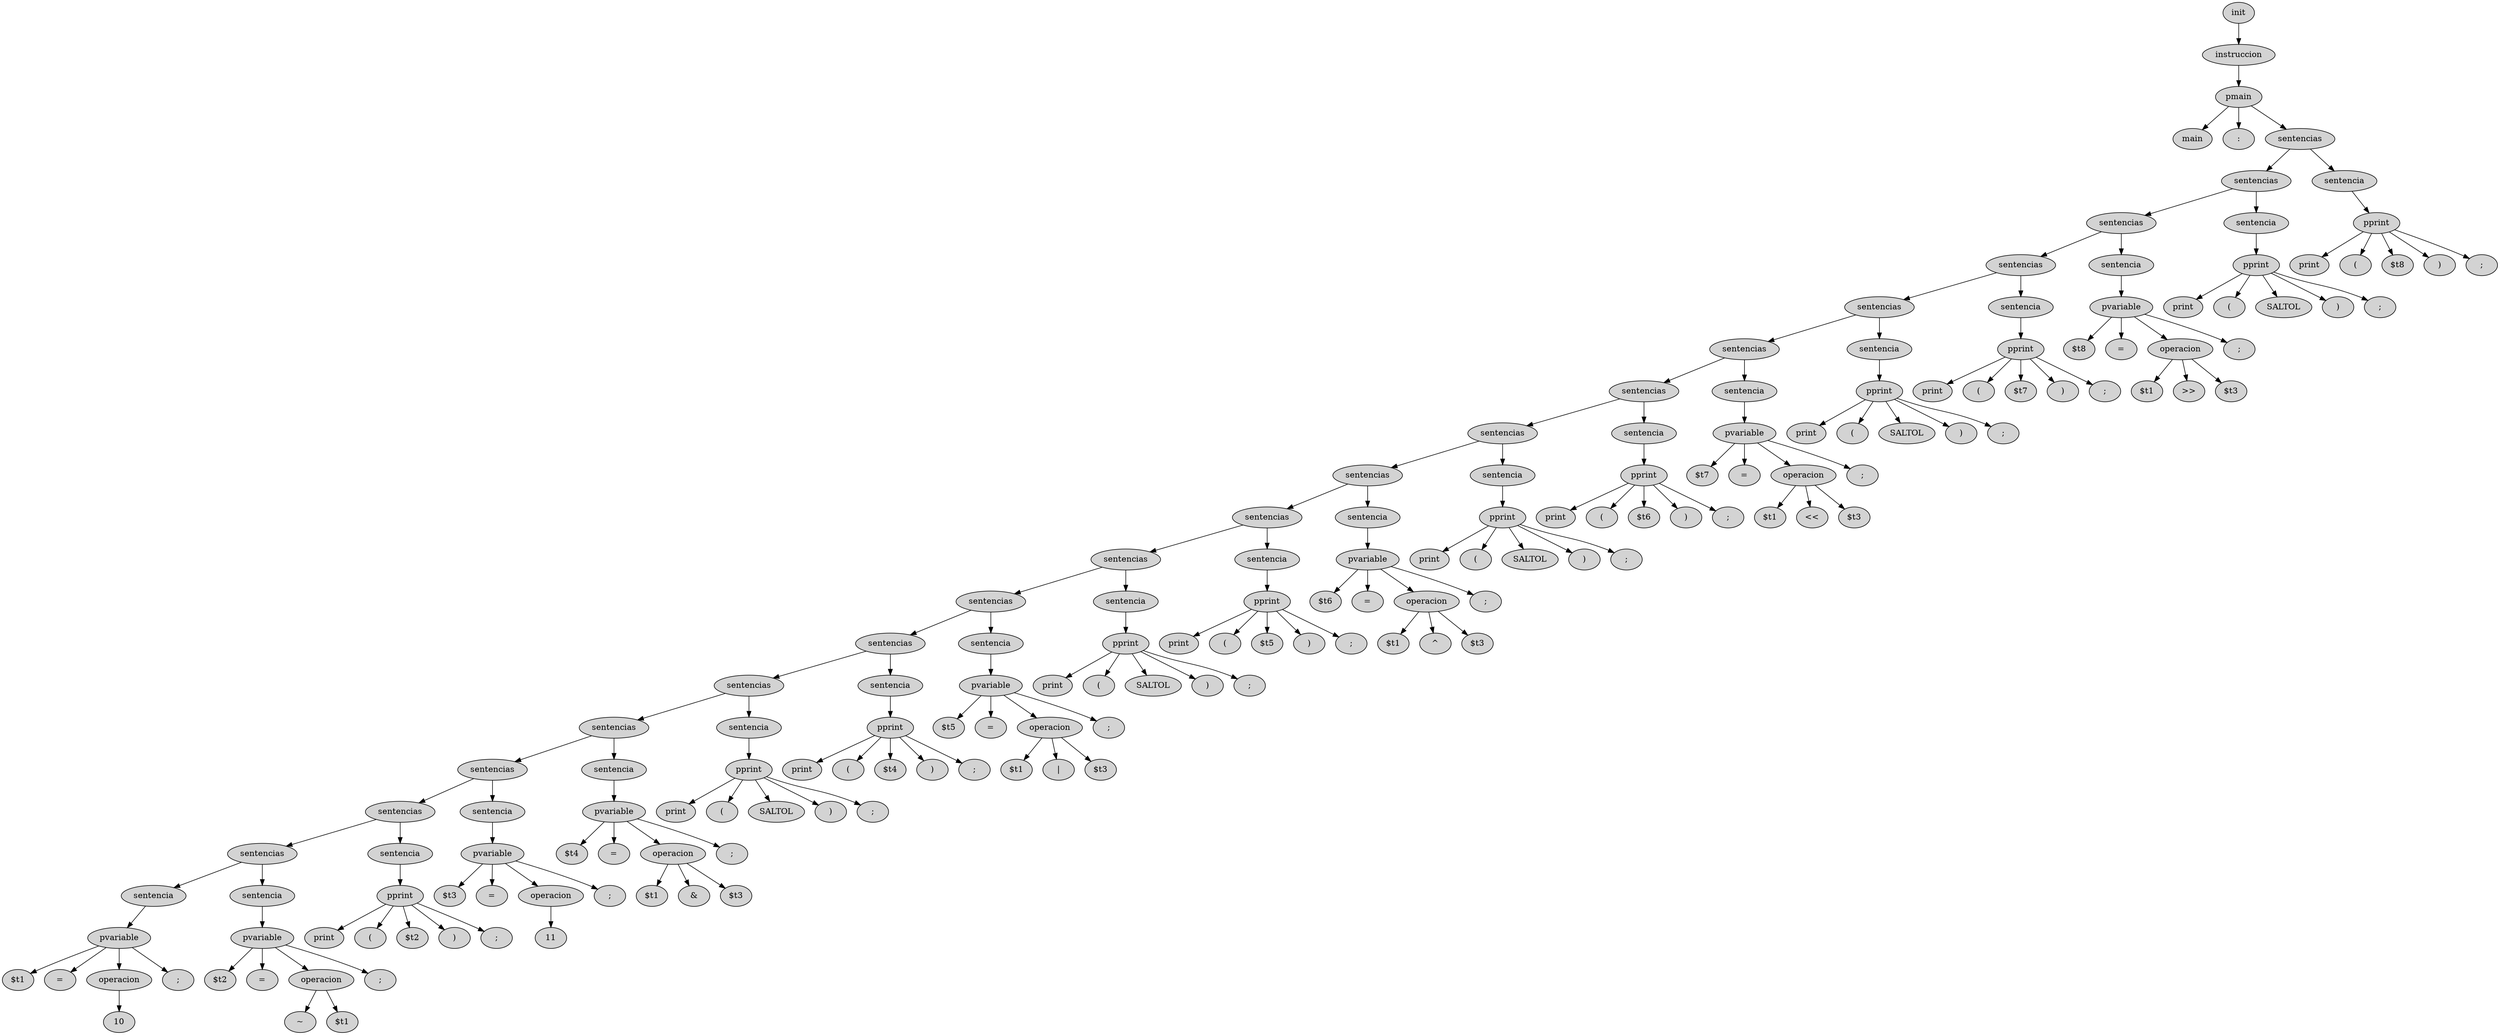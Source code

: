 digraph{ 
167[style = "filled" ; label = "init"] 
166[style = "filled" ; label = "instruccion"] 
163[style = "filled" ; label = "pmain"] 
164[style = "filled" ; label = "main"] 
165[style = "filled" ; label = ":"] 
162[style = "filled" ; label = "sentencias"] 
154[style = "filled" ; label = "sentencias"] 
146[style = "filled" ; label = "sentencias"] 
136[style = "filled" ; label = "sentencias"] 
128[style = "filled" ; label = "sentencias"] 
120[style = "filled" ; label = "sentencias"] 
110[style = "filled" ; label = "sentencias"] 
102[style = "filled" ; label = "sentencias"] 
94[style = "filled" ; label = "sentencias"] 
84[style = "filled" ; label = "sentencias"] 
76[style = "filled" ; label = "sentencias"] 
68[style = "filled" ; label = "sentencias"] 
58[style = "filled" ; label = "sentencias"] 
50[style = "filled" ; label = "sentencias"] 
42[style = "filled" ; label = "sentencias"] 
32[style = "filled" ; label = "sentencias"] 
24[style = "filled" ; label = "sentencias"] 
16[style = "filled" ; label = "sentencias"] 
7[style = "filled" ; label = "sentencia"] 
3[style = "filled" ; label = "pvariable"] 
4[style = "filled" ; label = "$t1"] 
5[style = "filled" ; label = "="] 
2[style = "filled" ; label = "operacion"] 
1[style = "filled" ; label = "10"] 
6[style = "filled" ; label = ";"] 
15[style = "filled" ; label = "sentencia"] 
11[style = "filled" ; label = "pvariable"] 
12[style = "filled" ; label = "$t2"] 
13[style = "filled" ; label = "="] 
9[style = "filled" ; label = "operacion"] 
10[style = "filled" ; label = "~"] 
8[style = "filled" ; label = "$t1"] 
14[style = "filled" ; label = ";"] 
23[style = "filled" ; label = "sentencia"] 
17[style = "filled" ; label = "pprint"] 
18[style = "filled" ; label = "print"] 
19[style = "filled" ; label = "("] 
20[style = "filled" ; label = "$t2"] 
21[style = "filled" ; label = ")"] 
22[style = "filled" ; label = ";"] 
31[style = "filled" ; label = "sentencia"] 
27[style = "filled" ; label = "pvariable"] 
28[style = "filled" ; label = "$t3"] 
29[style = "filled" ; label = "="] 
26[style = "filled" ; label = "operacion"] 
25[style = "filled" ; label = "11"] 
30[style = "filled" ; label = ";"] 
41[style = "filled" ; label = "sentencia"] 
37[style = "filled" ; label = "pvariable"] 
38[style = "filled" ; label = "$t4"] 
39[style = "filled" ; label = "="] 
35[style = "filled" ; label = "operacion"] 
33[style = "filled" ; label = "$t1"] 
36[style = "filled" ; label = "&"] 
34[style = "filled" ; label = "$t3"] 
40[style = "filled" ; label = ";"] 
49[style = "filled" ; label = "sentencia"] 
43[style = "filled" ; label = "pprint"] 
44[style = "filled" ; label = "print"] 
45[style = "filled" ; label = "("] 
46[style = "filled" ; label = "SALTOL"] 
47[style = "filled" ; label = ")"] 
48[style = "filled" ; label = ";"] 
57[style = "filled" ; label = "sentencia"] 
51[style = "filled" ; label = "pprint"] 
52[style = "filled" ; label = "print"] 
53[style = "filled" ; label = "("] 
54[style = "filled" ; label = "$t4"] 
55[style = "filled" ; label = ")"] 
56[style = "filled" ; label = ";"] 
67[style = "filled" ; label = "sentencia"] 
63[style = "filled" ; label = "pvariable"] 
64[style = "filled" ; label = "$t5"] 
65[style = "filled" ; label = "="] 
61[style = "filled" ; label = "operacion"] 
59[style = "filled" ; label = "$t1"] 
62[style = "filled" ; label = "|"] 
60[style = "filled" ; label = "$t3"] 
66[style = "filled" ; label = ";"] 
75[style = "filled" ; label = "sentencia"] 
69[style = "filled" ; label = "pprint"] 
70[style = "filled" ; label = "print"] 
71[style = "filled" ; label = "("] 
72[style = "filled" ; label = "SALTOL"] 
73[style = "filled" ; label = ")"] 
74[style = "filled" ; label = ";"] 
83[style = "filled" ; label = "sentencia"] 
77[style = "filled" ; label = "pprint"] 
78[style = "filled" ; label = "print"] 
79[style = "filled" ; label = "("] 
80[style = "filled" ; label = "$t5"] 
81[style = "filled" ; label = ")"] 
82[style = "filled" ; label = ";"] 
93[style = "filled" ; label = "sentencia"] 
89[style = "filled" ; label = "pvariable"] 
90[style = "filled" ; label = "$t6"] 
91[style = "filled" ; label = "="] 
87[style = "filled" ; label = "operacion"] 
85[style = "filled" ; label = "$t1"] 
88[style = "filled" ; label = "^"] 
86[style = "filled" ; label = "$t3"] 
92[style = "filled" ; label = ";"] 
101[style = "filled" ; label = "sentencia"] 
95[style = "filled" ; label = "pprint"] 
96[style = "filled" ; label = "print"] 
97[style = "filled" ; label = "("] 
98[style = "filled" ; label = "SALTOL"] 
99[style = "filled" ; label = ")"] 
100[style = "filled" ; label = ";"] 
109[style = "filled" ; label = "sentencia"] 
103[style = "filled" ; label = "pprint"] 
104[style = "filled" ; label = "print"] 
105[style = "filled" ; label = "("] 
106[style = "filled" ; label = "$t6"] 
107[style = "filled" ; label = ")"] 
108[style = "filled" ; label = ";"] 
119[style = "filled" ; label = "sentencia"] 
115[style = "filled" ; label = "pvariable"] 
116[style = "filled" ; label = "$t7"] 
117[style = "filled" ; label = "="] 
113[style = "filled" ; label = "operacion"] 
111[style = "filled" ; label = "$t1"] 
114[style = "filled" ; label = "<<"] 
112[style = "filled" ; label = "$t3"] 
118[style = "filled" ; label = ";"] 
127[style = "filled" ; label = "sentencia"] 
121[style = "filled" ; label = "pprint"] 
122[style = "filled" ; label = "print"] 
123[style = "filled" ; label = "("] 
124[style = "filled" ; label = "SALTOL"] 
125[style = "filled" ; label = ")"] 
126[style = "filled" ; label = ";"] 
135[style = "filled" ; label = "sentencia"] 
129[style = "filled" ; label = "pprint"] 
130[style = "filled" ; label = "print"] 
131[style = "filled" ; label = "("] 
132[style = "filled" ; label = "$t7"] 
133[style = "filled" ; label = ")"] 
134[style = "filled" ; label = ";"] 
145[style = "filled" ; label = "sentencia"] 
141[style = "filled" ; label = "pvariable"] 
142[style = "filled" ; label = "$t8"] 
143[style = "filled" ; label = "="] 
139[style = "filled" ; label = "operacion"] 
137[style = "filled" ; label = "$t1"] 
140[style = "filled" ; label = ">>"] 
138[style = "filled" ; label = "$t3"] 
144[style = "filled" ; label = ";"] 
153[style = "filled" ; label = "sentencia"] 
147[style = "filled" ; label = "pprint"] 
148[style = "filled" ; label = "print"] 
149[style = "filled" ; label = "("] 
150[style = "filled" ; label = "SALTOL"] 
151[style = "filled" ; label = ")"] 
152[style = "filled" ; label = ";"] 
161[style = "filled" ; label = "sentencia"] 
155[style = "filled" ; label = "pprint"] 
156[style = "filled" ; label = "print"] 
157[style = "filled" ; label = "("] 
158[style = "filled" ; label = "$t8"] 
159[style = "filled" ; label = ")"] 
160[style = "filled" ; label = ";"] 
167->166;
166->163;
163->164;
163->165;
163->162;
162->154;
154->146;
146->136;
136->128;
128->120;
120->110;
110->102;
102->94;
94->84;
84->76;
76->68;
68->58;
58->50;
50->42;
42->32;
32->24;
24->16;
16->7;
7->3;
3->4;
3->5;
3->2;
2->1;
3->6;
16->15;
15->11;
11->12;
11->13;
11->9;
9->10;
9->8;
11->14;
24->23;
23->17;
17->18;
17->19;
17->20;
17->21;
17->22;
32->31;
31->27;
27->28;
27->29;
27->26;
26->25;
27->30;
42->41;
41->37;
37->38;
37->39;
37->35;
35->33;
35->36;
35->34;
37->40;
50->49;
49->43;
43->44;
43->45;
43->46;
43->47;
43->48;
58->57;
57->51;
51->52;
51->53;
51->54;
51->55;
51->56;
68->67;
67->63;
63->64;
63->65;
63->61;
61->59;
61->62;
61->60;
63->66;
76->75;
75->69;
69->70;
69->71;
69->72;
69->73;
69->74;
84->83;
83->77;
77->78;
77->79;
77->80;
77->81;
77->82;
94->93;
93->89;
89->90;
89->91;
89->87;
87->85;
87->88;
87->86;
89->92;
102->101;
101->95;
95->96;
95->97;
95->98;
95->99;
95->100;
110->109;
109->103;
103->104;
103->105;
103->106;
103->107;
103->108;
120->119;
119->115;
115->116;
115->117;
115->113;
113->111;
113->114;
113->112;
115->118;
128->127;
127->121;
121->122;
121->123;
121->124;
121->125;
121->126;
136->135;
135->129;
129->130;
129->131;
129->132;
129->133;
129->134;
146->145;
145->141;
141->142;
141->143;
141->139;
139->137;
139->140;
139->138;
141->144;
154->153;
153->147;
147->148;
147->149;
147->150;
147->151;
147->152;
162->161;
161->155;
155->156;
155->157;
155->158;
155->159;
155->160;

}